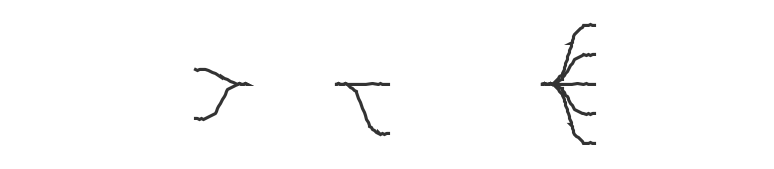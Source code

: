 ' Do not edit
' Theme Gallery
' autogenerated by script
'
@startmindmap
!theme sketchy-outline
+ root node
++ some first level node
+++_ second level node
+++_ another second level node
+++_ foo
+++_ bar
+++_ foobar
++_ another first level node
-- some first right level node
--_ another first right level node
@endmindmap
